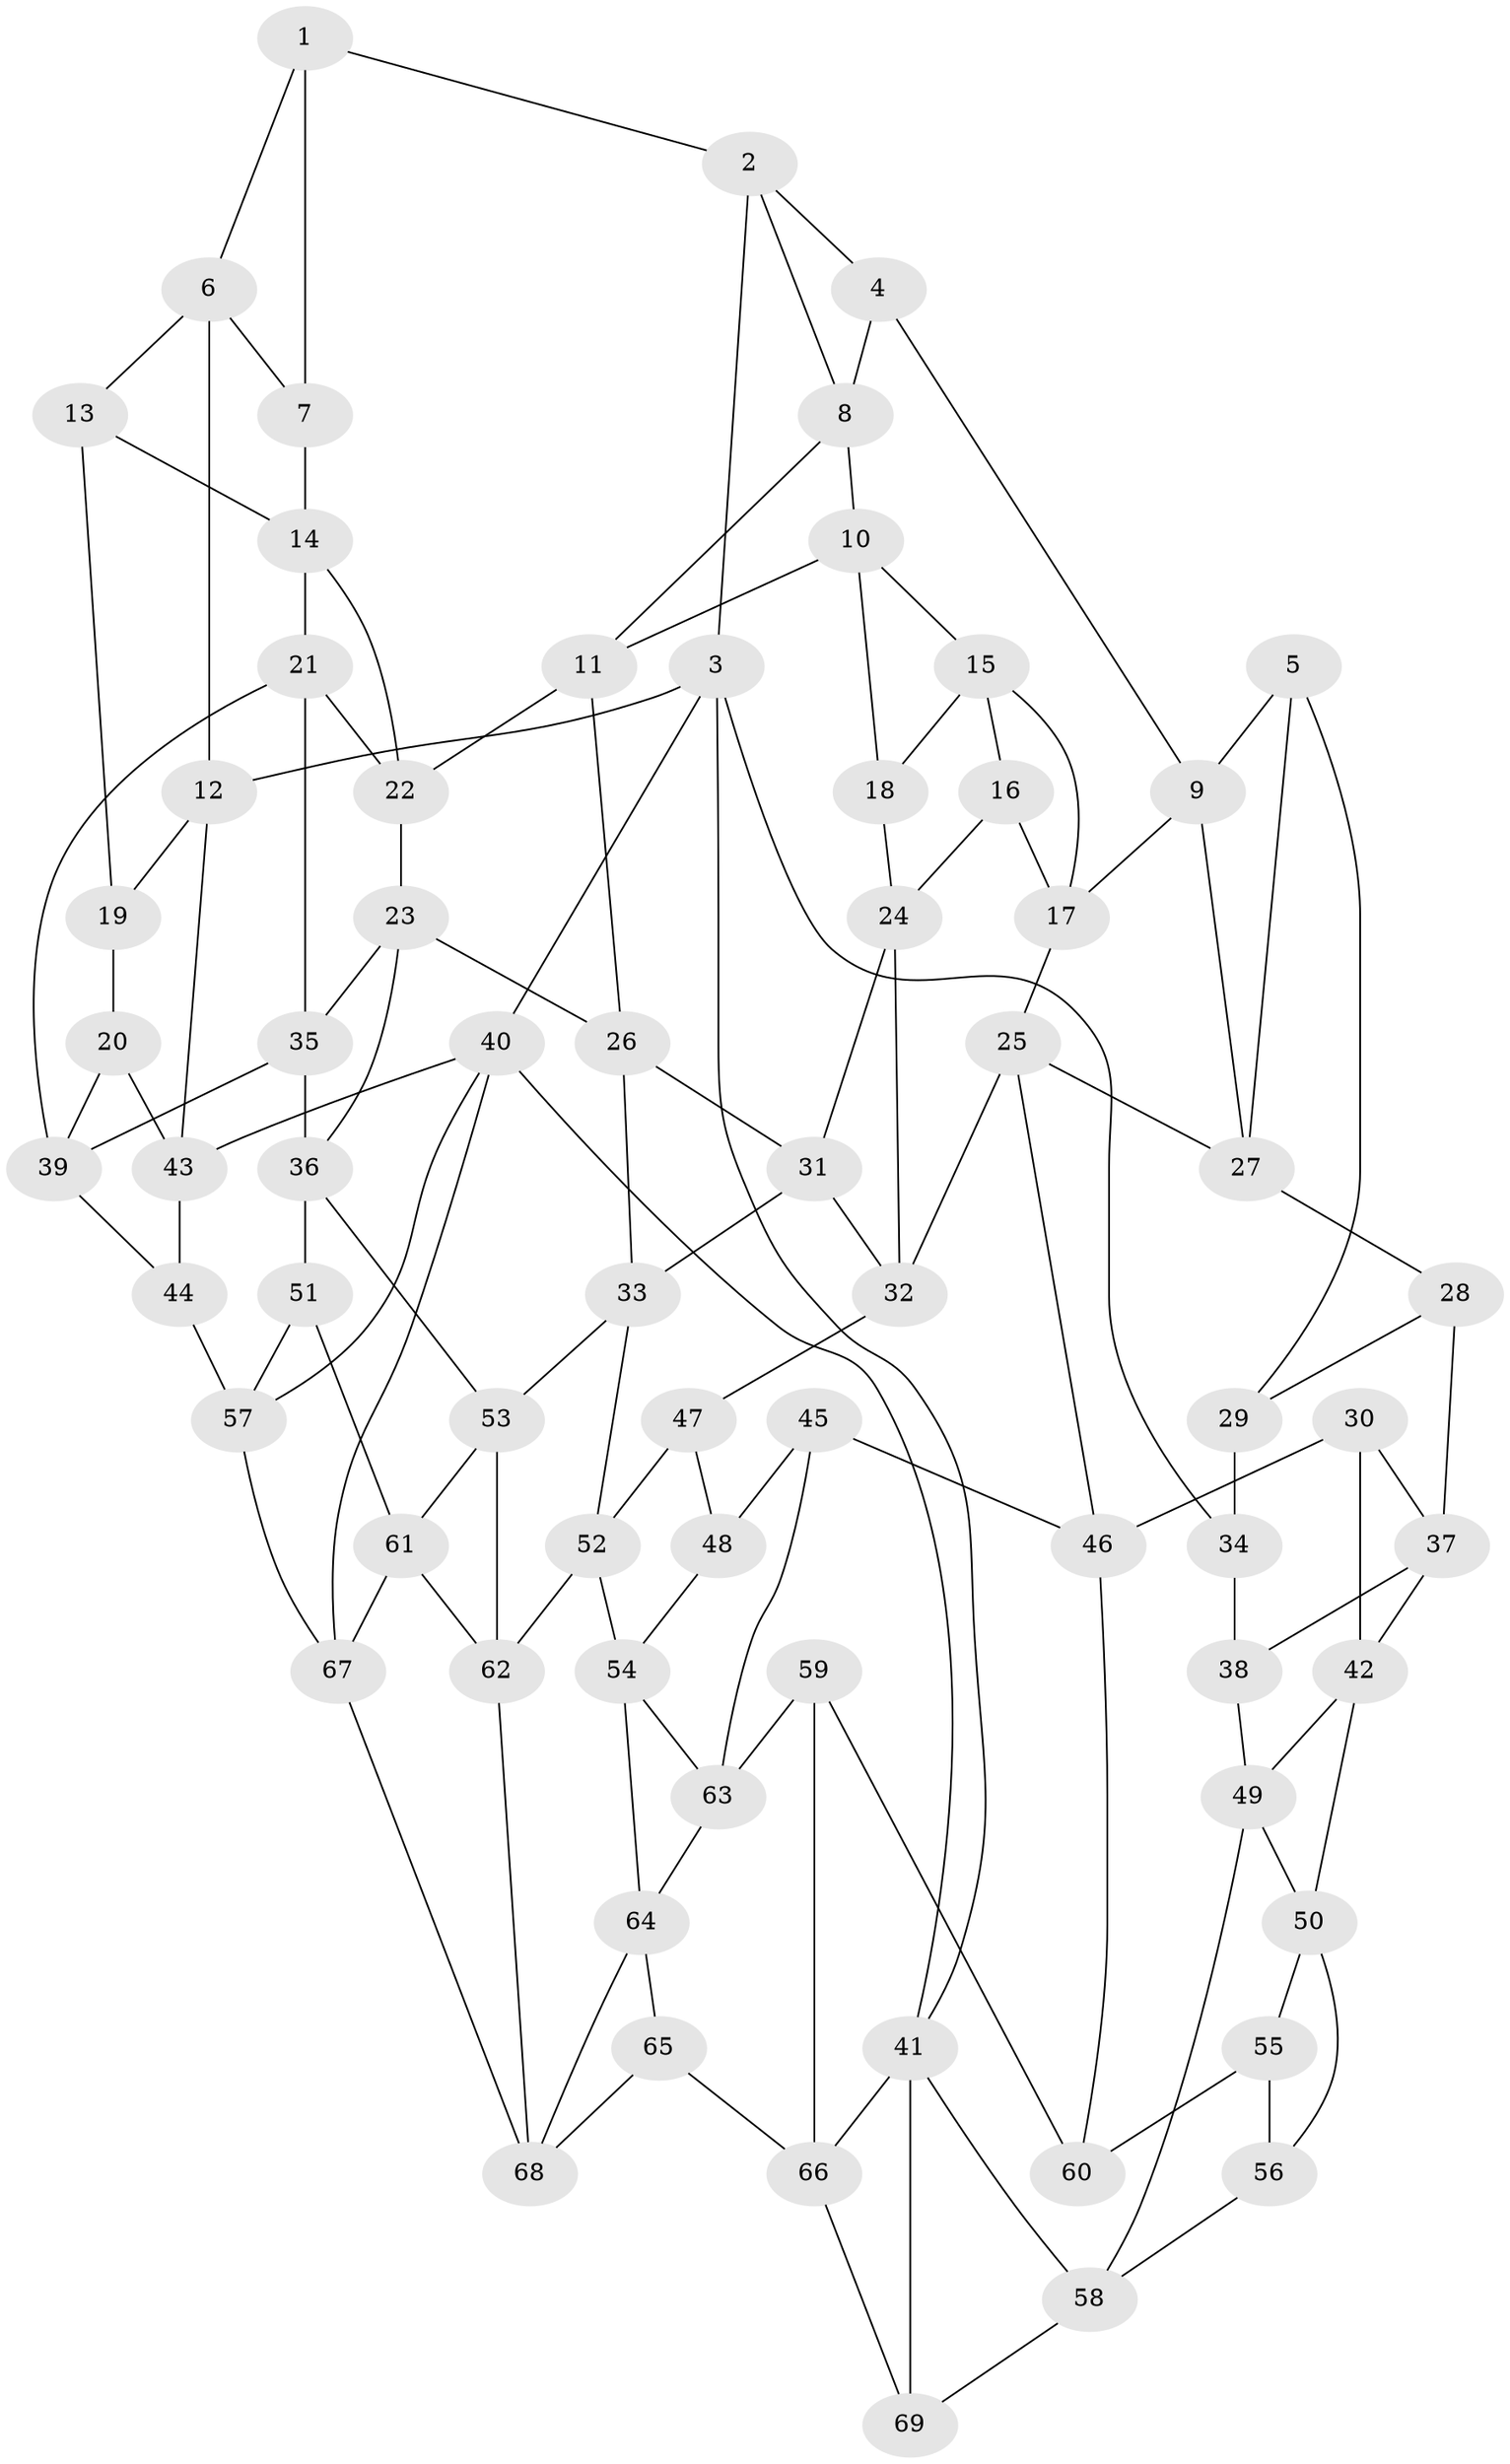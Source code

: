 // original degree distribution, {3: 0.021739130434782608, 4: 0.2391304347826087, 5: 0.5, 6: 0.2391304347826087}
// Generated by graph-tools (version 1.1) at 2025/03/03/09/25 03:03:13]
// undirected, 69 vertices, 127 edges
graph export_dot {
graph [start="1"]
  node [color=gray90,style=filled];
  1;
  2;
  3;
  4;
  5;
  6;
  7;
  8;
  9;
  10;
  11;
  12;
  13;
  14;
  15;
  16;
  17;
  18;
  19;
  20;
  21;
  22;
  23;
  24;
  25;
  26;
  27;
  28;
  29;
  30;
  31;
  32;
  33;
  34;
  35;
  36;
  37;
  38;
  39;
  40;
  41;
  42;
  43;
  44;
  45;
  46;
  47;
  48;
  49;
  50;
  51;
  52;
  53;
  54;
  55;
  56;
  57;
  58;
  59;
  60;
  61;
  62;
  63;
  64;
  65;
  66;
  67;
  68;
  69;
  1 -- 2 [weight=1.0];
  1 -- 6 [weight=1.0];
  1 -- 7 [weight=1.0];
  2 -- 3 [weight=1.0];
  2 -- 4 [weight=1.0];
  2 -- 8 [weight=1.0];
  3 -- 12 [weight=1.0];
  3 -- 34 [weight=1.0];
  3 -- 40 [weight=1.0];
  3 -- 41 [weight=1.0];
  4 -- 8 [weight=1.0];
  4 -- 9 [weight=1.0];
  5 -- 9 [weight=1.0];
  5 -- 27 [weight=1.0];
  5 -- 29 [weight=1.0];
  6 -- 7 [weight=1.0];
  6 -- 12 [weight=1.0];
  6 -- 13 [weight=1.0];
  7 -- 14 [weight=1.0];
  8 -- 10 [weight=1.0];
  8 -- 11 [weight=1.0];
  9 -- 17 [weight=1.0];
  9 -- 27 [weight=1.0];
  10 -- 11 [weight=1.0];
  10 -- 15 [weight=1.0];
  10 -- 18 [weight=1.0];
  11 -- 22 [weight=1.0];
  11 -- 26 [weight=1.0];
  12 -- 19 [weight=1.0];
  12 -- 43 [weight=1.0];
  13 -- 14 [weight=1.0];
  13 -- 19 [weight=2.0];
  14 -- 21 [weight=1.0];
  14 -- 22 [weight=1.0];
  15 -- 16 [weight=1.0];
  15 -- 17 [weight=1.0];
  15 -- 18 [weight=1.0];
  16 -- 17 [weight=1.0];
  16 -- 24 [weight=1.0];
  17 -- 25 [weight=1.0];
  18 -- 24 [weight=1.0];
  19 -- 20 [weight=1.0];
  20 -- 39 [weight=1.0];
  20 -- 43 [weight=1.0];
  21 -- 22 [weight=1.0];
  21 -- 35 [weight=1.0];
  21 -- 39 [weight=1.0];
  22 -- 23 [weight=1.0];
  23 -- 26 [weight=1.0];
  23 -- 35 [weight=1.0];
  23 -- 36 [weight=1.0];
  24 -- 31 [weight=1.0];
  24 -- 32 [weight=1.0];
  25 -- 27 [weight=1.0];
  25 -- 32 [weight=1.0];
  25 -- 46 [weight=1.0];
  26 -- 31 [weight=1.0];
  26 -- 33 [weight=1.0];
  27 -- 28 [weight=1.0];
  28 -- 29 [weight=1.0];
  28 -- 37 [weight=1.0];
  29 -- 34 [weight=2.0];
  30 -- 37 [weight=1.0];
  30 -- 42 [weight=1.0];
  30 -- 46 [weight=1.0];
  31 -- 32 [weight=1.0];
  31 -- 33 [weight=1.0];
  32 -- 47 [weight=1.0];
  33 -- 52 [weight=1.0];
  33 -- 53 [weight=1.0];
  34 -- 38 [weight=1.0];
  35 -- 36 [weight=1.0];
  35 -- 39 [weight=1.0];
  36 -- 51 [weight=1.0];
  36 -- 53 [weight=1.0];
  37 -- 38 [weight=1.0];
  37 -- 42 [weight=1.0];
  38 -- 49 [weight=1.0];
  39 -- 44 [weight=1.0];
  40 -- 41 [weight=1.0];
  40 -- 43 [weight=1.0];
  40 -- 57 [weight=1.0];
  40 -- 67 [weight=1.0];
  41 -- 58 [weight=1.0];
  41 -- 66 [weight=1.0];
  41 -- 69 [weight=1.0];
  42 -- 49 [weight=1.0];
  42 -- 50 [weight=1.0];
  43 -- 44 [weight=1.0];
  44 -- 57 [weight=1.0];
  45 -- 46 [weight=1.0];
  45 -- 48 [weight=1.0];
  45 -- 63 [weight=1.0];
  46 -- 60 [weight=1.0];
  47 -- 48 [weight=2.0];
  47 -- 52 [weight=1.0];
  48 -- 54 [weight=1.0];
  49 -- 50 [weight=1.0];
  49 -- 58 [weight=1.0];
  50 -- 55 [weight=1.0];
  50 -- 56 [weight=1.0];
  51 -- 57 [weight=1.0];
  51 -- 61 [weight=1.0];
  52 -- 54 [weight=1.0];
  52 -- 62 [weight=1.0];
  53 -- 61 [weight=1.0];
  53 -- 62 [weight=1.0];
  54 -- 63 [weight=1.0];
  54 -- 64 [weight=1.0];
  55 -- 56 [weight=1.0];
  55 -- 60 [weight=2.0];
  56 -- 58 [weight=1.0];
  57 -- 67 [weight=1.0];
  58 -- 69 [weight=1.0];
  59 -- 60 [weight=1.0];
  59 -- 63 [weight=1.0];
  59 -- 66 [weight=1.0];
  61 -- 62 [weight=1.0];
  61 -- 67 [weight=1.0];
  62 -- 68 [weight=1.0];
  63 -- 64 [weight=1.0];
  64 -- 65 [weight=1.0];
  64 -- 68 [weight=1.0];
  65 -- 66 [weight=1.0];
  65 -- 68 [weight=1.0];
  66 -- 69 [weight=1.0];
  67 -- 68 [weight=1.0];
}
